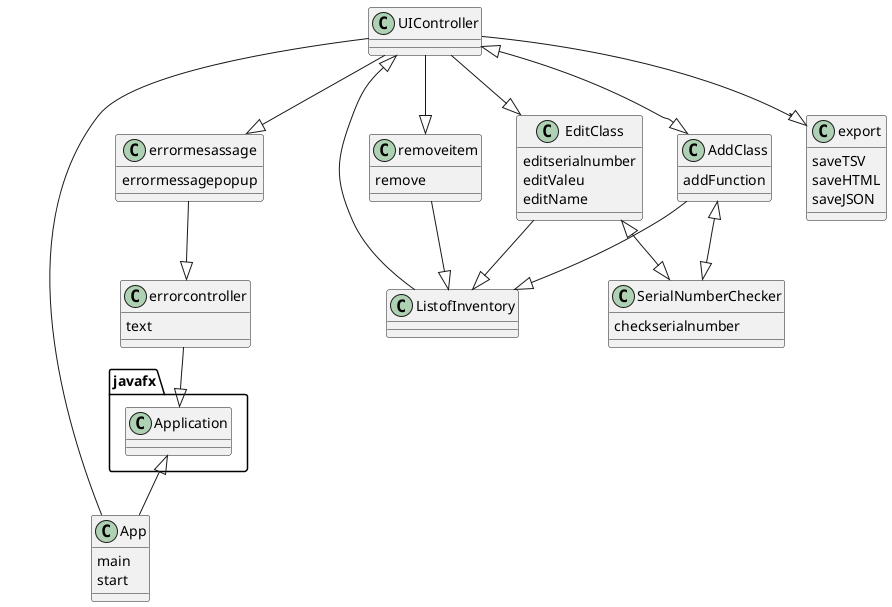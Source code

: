 @startuml
'https://plantuml.com/sequence-diagram

class App{
main
start
}
class AddClass{
addFunction
}
class EditClass{
editserialnumber
editValeu
editName
}
class errorcontroller{
text
}
class errormesassage{
errormessagepopup
}
class export{
saveTSV
saveHTML
saveJSON
}
class ListofInventory{
}
class removeitem{
remove
}
class SerialNumberChecker{
checkserialnumber
}
class UIController{
}

javafx.Application <|-- App
UIController -- App
UIController <|--|> AddClass
UIController <|-- ListofInventory
AddClass --|> ListofInventory
UIController --|> errormesassage
errormesassage --|> errorcontroller
errorcontroller --|> javafx.Application
UIController --|> export
UIController --|> EditClass
EditClass --|> ListofInventory
EditClass <|--|> SerialNumberChecker
AddClass <|--|> SerialNumberChecker
UIController --|> removeitem
removeitem --|> ListofInventory


@enduml